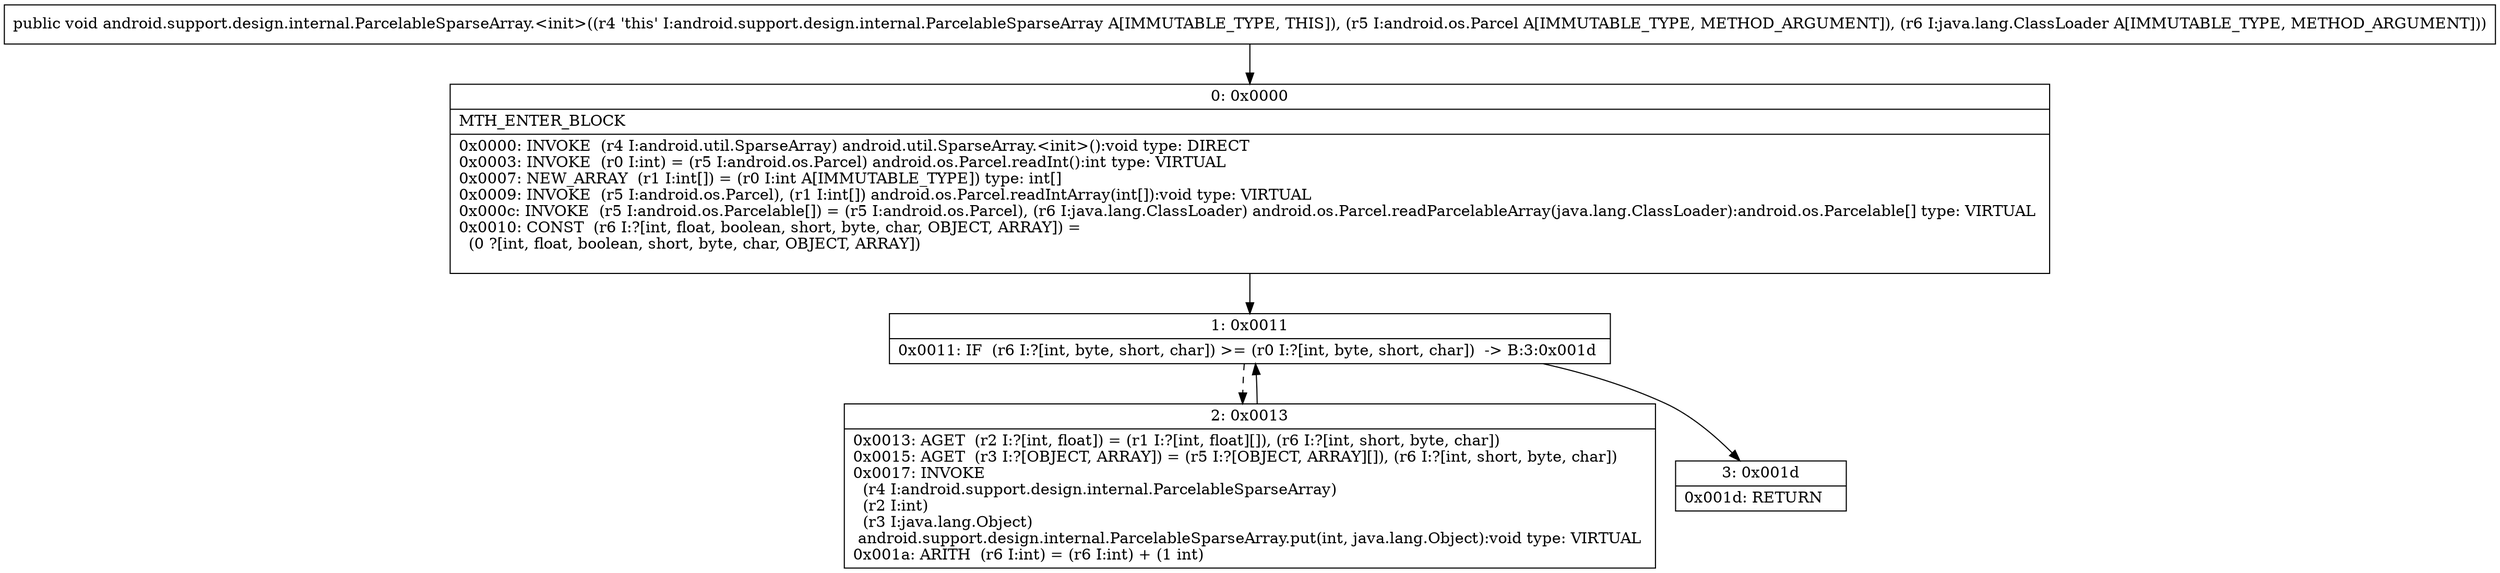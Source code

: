 digraph "CFG forandroid.support.design.internal.ParcelableSparseArray.\<init\>(Landroid\/os\/Parcel;Ljava\/lang\/ClassLoader;)V" {
Node_0 [shape=record,label="{0\:\ 0x0000|MTH_ENTER_BLOCK\l|0x0000: INVOKE  (r4 I:android.util.SparseArray) android.util.SparseArray.\<init\>():void type: DIRECT \l0x0003: INVOKE  (r0 I:int) = (r5 I:android.os.Parcel) android.os.Parcel.readInt():int type: VIRTUAL \l0x0007: NEW_ARRAY  (r1 I:int[]) = (r0 I:int A[IMMUTABLE_TYPE]) type: int[] \l0x0009: INVOKE  (r5 I:android.os.Parcel), (r1 I:int[]) android.os.Parcel.readIntArray(int[]):void type: VIRTUAL \l0x000c: INVOKE  (r5 I:android.os.Parcelable[]) = (r5 I:android.os.Parcel), (r6 I:java.lang.ClassLoader) android.os.Parcel.readParcelableArray(java.lang.ClassLoader):android.os.Parcelable[] type: VIRTUAL \l0x0010: CONST  (r6 I:?[int, float, boolean, short, byte, char, OBJECT, ARRAY]) = \l  (0 ?[int, float, boolean, short, byte, char, OBJECT, ARRAY])\l \l}"];
Node_1 [shape=record,label="{1\:\ 0x0011|0x0011: IF  (r6 I:?[int, byte, short, char]) \>= (r0 I:?[int, byte, short, char])  \-\> B:3:0x001d \l}"];
Node_2 [shape=record,label="{2\:\ 0x0013|0x0013: AGET  (r2 I:?[int, float]) = (r1 I:?[int, float][]), (r6 I:?[int, short, byte, char]) \l0x0015: AGET  (r3 I:?[OBJECT, ARRAY]) = (r5 I:?[OBJECT, ARRAY][]), (r6 I:?[int, short, byte, char]) \l0x0017: INVOKE  \l  (r4 I:android.support.design.internal.ParcelableSparseArray)\l  (r2 I:int)\l  (r3 I:java.lang.Object)\l android.support.design.internal.ParcelableSparseArray.put(int, java.lang.Object):void type: VIRTUAL \l0x001a: ARITH  (r6 I:int) = (r6 I:int) + (1 int) \l}"];
Node_3 [shape=record,label="{3\:\ 0x001d|0x001d: RETURN   \l}"];
MethodNode[shape=record,label="{public void android.support.design.internal.ParcelableSparseArray.\<init\>((r4 'this' I:android.support.design.internal.ParcelableSparseArray A[IMMUTABLE_TYPE, THIS]), (r5 I:android.os.Parcel A[IMMUTABLE_TYPE, METHOD_ARGUMENT]), (r6 I:java.lang.ClassLoader A[IMMUTABLE_TYPE, METHOD_ARGUMENT])) }"];
MethodNode -> Node_0;
Node_0 -> Node_1;
Node_1 -> Node_2[style=dashed];
Node_1 -> Node_3;
Node_2 -> Node_1;
}

